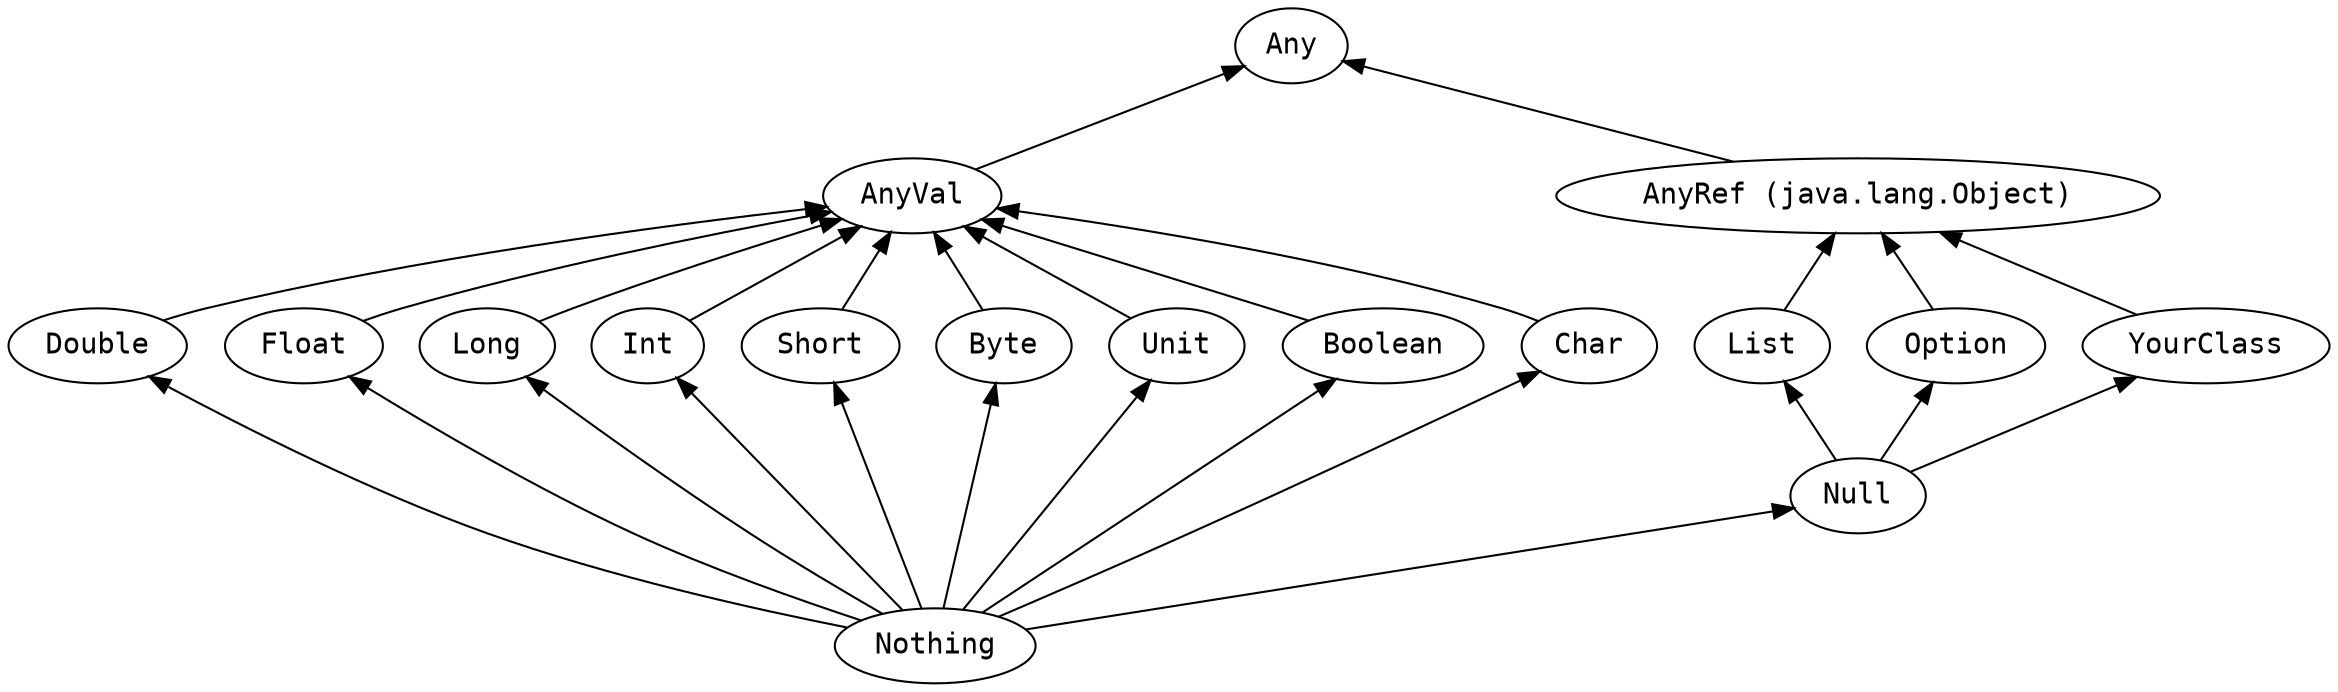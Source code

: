 digraph UnifiedTypes {
  node [fontname = "Courier"];
  rankdir="BT"
  AnyVal -> Any;
  "AnyRef (java.lang.Object)" -> Any;

  Double, Float, Long, Int, Short, Byte, Unit, Boolean, Char -> AnyVal;
  List, Option, YourClass -> "AnyRef (java.lang.Object)"

  Null -> {List Option YourClass}
  "Nothing" -> {Double, Float, Long, Int, Short, Byte, Char, Unit, Boolean,  Null}

  {rank = min; "Nothing"}
  {rank = same; Double; Float; Long; Int; Short; Byte; Char; Unit; Boolean;  List; Option; YourClass}
  {rank = same; "AnyRef (java.lang.Object)"; AnyVal}
}
